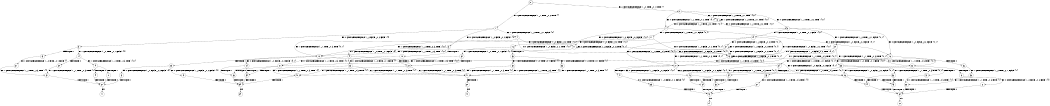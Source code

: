 digraph BCG {
size = "7, 10.5";
center = TRUE;
node [shape = circle];
0 [peripheries = 2];
0 -> 1 [label = "EX !0 !ATOMIC_EXCH_BRANCH (1, +1, TRUE, +0, 2, TRUE) !{}"];
0 -> 2 [label = "EX !1 !ATOMIC_EXCH_BRANCH (1, +0, TRUE, +0, 1, TRUE) !{}"];
1 -> 3 [label = "EX !0 !ATOMIC_EXCH_BRANCH (1, +0, FALSE, +0, 2, FALSE) !{0}"];
1 -> 4 [label = "EX !1 !ATOMIC_EXCH_BRANCH (1, +0, TRUE, +0, 1, FALSE) !{0}"];
1 -> 5 [label = "EX !0 !ATOMIC_EXCH_BRANCH (1, +0, FALSE, +0, 2, FALSE) !{0}"];
2 -> 6 [label = "EX !1 !ATOMIC_EXCH_BRANCH (1, +0, TRUE, +0, 1, TRUE) !{0, 1}"];
2 -> 7 [label = "EX !0 !ATOMIC_EXCH_BRANCH (1, +1, TRUE, +0, 2, TRUE) !{0, 1}"];
2 -> 8 [label = "EX !0 !ATOMIC_EXCH_BRANCH (1, +1, TRUE, +0, 2, TRUE) !{0, 1}"];
3 -> 9 [label = "EX !1 !ATOMIC_EXCH_BRANCH (1, +0, TRUE, +0, 1, FALSE) !{0}"];
3 -> 10 [label = "TERMINATE !0"];
4 -> 11 [label = "EX !0 !ATOMIC_EXCH_BRANCH (1, +0, FALSE, +0, 2, TRUE) !{0, 1}"];
4 -> 12 [label = "EX !1 !ATOMIC_EXCH_BRANCH (1, +1, TRUE, +0, 3, TRUE) !{0, 1}"];
4 -> 13 [label = "EX !0 !ATOMIC_EXCH_BRANCH (1, +0, FALSE, +0, 2, TRUE) !{0, 1}"];
5 -> 14 [label = "EX !1 !ATOMIC_EXCH_BRANCH (1, +0, TRUE, +0, 1, FALSE) !{0}"];
5 -> 15 [label = "TERMINATE !0"];
6 -> 6 [label = "EX !1 !ATOMIC_EXCH_BRANCH (1, +0, TRUE, +0, 1, TRUE) !{0, 1}"];
6 -> 7 [label = "EX !0 !ATOMIC_EXCH_BRANCH (1, +1, TRUE, +0, 2, TRUE) !{0, 1}"];
6 -> 8 [label = "EX !0 !ATOMIC_EXCH_BRANCH (1, +1, TRUE, +0, 2, TRUE) !{0, 1}"];
7 -> 16 [label = "EX !0 !ATOMIC_EXCH_BRANCH (1, +0, FALSE, +0, 2, FALSE) !{0, 1}"];
7 -> 17 [label = "EX !1 !ATOMIC_EXCH_BRANCH (1, +0, TRUE, +0, 1, FALSE) !{0, 1}"];
7 -> 18 [label = "EX !0 !ATOMIC_EXCH_BRANCH (1, +0, FALSE, +0, 2, FALSE) !{0, 1}"];
8 -> 19 [label = "EX !1 !ATOMIC_EXCH_BRANCH (1, +0, TRUE, +0, 1, FALSE) !{0, 1}"];
8 -> 18 [label = "EX !0 !ATOMIC_EXCH_BRANCH (1, +0, FALSE, +0, 2, FALSE) !{0, 1}"];
8 -> 20 [label = "EX !1 !ATOMIC_EXCH_BRANCH (1, +0, TRUE, +0, 1, FALSE) !{0, 1}"];
9 -> 21 [label = "EX !1 !ATOMIC_EXCH_BRANCH (1, +1, TRUE, +0, 3, TRUE) !{0, 1}"];
9 -> 22 [label = "TERMINATE !0"];
10 -> 23 [label = "EX !1 !ATOMIC_EXCH_BRANCH (1, +0, TRUE, +0, 1, FALSE) !{}"];
11 -> 11 [label = "EX !0 !ATOMIC_EXCH_BRANCH (1, +0, FALSE, +0, 2, TRUE) !{0, 1}"];
11 -> 12 [label = "EX !1 !ATOMIC_EXCH_BRANCH (1, +1, TRUE, +0, 3, TRUE) !{0, 1}"];
11 -> 13 [label = "EX !0 !ATOMIC_EXCH_BRANCH (1, +0, FALSE, +0, 2, TRUE) !{0, 1}"];
12 -> 24 [label = "EX !0 !ATOMIC_EXCH_BRANCH (1, +0, FALSE, +0, 2, FALSE) !{0, 1}"];
12 -> 25 [label = "TERMINATE !1"];
12 -> 26 [label = "EX !0 !ATOMIC_EXCH_BRANCH (1, +0, FALSE, +0, 2, FALSE) !{0, 1}"];
13 -> 27 [label = "EX !1 !ATOMIC_EXCH_BRANCH (1, +1, TRUE, +0, 3, TRUE) !{0, 1}"];
13 -> 13 [label = "EX !0 !ATOMIC_EXCH_BRANCH (1, +0, FALSE, +0, 2, TRUE) !{0, 1}"];
13 -> 28 [label = "EX !1 !ATOMIC_EXCH_BRANCH (1, +1, TRUE, +0, 3, TRUE) !{0, 1}"];
14 -> 29 [label = "EX !1 !ATOMIC_EXCH_BRANCH (1, +1, TRUE, +0, 3, TRUE) !{0, 1}"];
14 -> 30 [label = "TERMINATE !0"];
15 -> 31 [label = "EX !1 !ATOMIC_EXCH_BRANCH (1, +0, TRUE, +0, 1, FALSE) !{}"];
16 -> 32 [label = "EX !1 !ATOMIC_EXCH_BRANCH (1, +0, TRUE, +0, 1, FALSE) !{0, 1}"];
16 -> 33 [label = "TERMINATE !0"];
17 -> 11 [label = "EX !0 !ATOMIC_EXCH_BRANCH (1, +0, FALSE, +0, 2, TRUE) !{0, 1}"];
17 -> 12 [label = "EX !1 !ATOMIC_EXCH_BRANCH (1, +1, TRUE, +0, 3, TRUE) !{0, 1}"];
17 -> 13 [label = "EX !0 !ATOMIC_EXCH_BRANCH (1, +0, FALSE, +0, 2, TRUE) !{0, 1}"];
18 -> 34 [label = "EX !1 !ATOMIC_EXCH_BRANCH (1, +0, TRUE, +0, 1, FALSE) !{0, 1}"];
18 -> 35 [label = "EX !1 !ATOMIC_EXCH_BRANCH (1, +0, TRUE, +0, 1, FALSE) !{0, 1}"];
18 -> 36 [label = "TERMINATE !0"];
19 -> 37 [label = "EX !0 !ATOMIC_EXCH_BRANCH (1, +0, FALSE, +0, 2, TRUE) !{0, 1}"];
19 -> 27 [label = "EX !1 !ATOMIC_EXCH_BRANCH (1, +1, TRUE, +0, 3, TRUE) !{0, 1}"];
19 -> 13 [label = "EX !0 !ATOMIC_EXCH_BRANCH (1, +0, FALSE, +0, 2, TRUE) !{0, 1}"];
20 -> 27 [label = "EX !1 !ATOMIC_EXCH_BRANCH (1, +1, TRUE, +0, 3, TRUE) !{0, 1}"];
20 -> 13 [label = "EX !0 !ATOMIC_EXCH_BRANCH (1, +0, FALSE, +0, 2, TRUE) !{0, 1}"];
20 -> 28 [label = "EX !1 !ATOMIC_EXCH_BRANCH (1, +1, TRUE, +0, 3, TRUE) !{0, 1}"];
21 -> 38 [label = "TERMINATE !0"];
21 -> 39 [label = "TERMINATE !1"];
22 -> 40 [label = "EX !1 !ATOMIC_EXCH_BRANCH (1, +1, TRUE, +0, 3, TRUE) !{1}"];
22 -> 41 [label = "EX !1 !ATOMIC_EXCH_BRANCH (1, +1, TRUE, +0, 3, TRUE) !{1}"];
23 -> 40 [label = "EX !1 !ATOMIC_EXCH_BRANCH (1, +1, TRUE, +0, 3, TRUE) !{1}"];
23 -> 41 [label = "EX !1 !ATOMIC_EXCH_BRANCH (1, +1, TRUE, +0, 3, TRUE) !{1}"];
24 -> 38 [label = "TERMINATE !0"];
24 -> 39 [label = "TERMINATE !1"];
25 -> 42 [label = "EX !0 !ATOMIC_EXCH_BRANCH (1, +0, FALSE, +0, 2, FALSE) !{0}"];
25 -> 43 [label = "EX !0 !ATOMIC_EXCH_BRANCH (1, +0, FALSE, +0, 2, FALSE) !{0}"];
26 -> 44 [label = "TERMINATE !0"];
26 -> 45 [label = "TERMINATE !1"];
27 -> 46 [label = "EX !0 !ATOMIC_EXCH_BRANCH (1, +0, FALSE, +0, 2, FALSE) !{0, 1}"];
27 -> 47 [label = "TERMINATE !1"];
27 -> 26 [label = "EX !0 !ATOMIC_EXCH_BRANCH (1, +0, FALSE, +0, 2, FALSE) !{0, 1}"];
28 -> 26 [label = "EX !0 !ATOMIC_EXCH_BRANCH (1, +0, FALSE, +0, 2, FALSE) !{0, 1}"];
28 -> 48 [label = "TERMINATE !1"];
29 -> 49 [label = "TERMINATE !0"];
29 -> 50 [label = "TERMINATE !1"];
30 -> 51 [label = "EX !1 !ATOMIC_EXCH_BRANCH (1, +1, TRUE, +0, 3, TRUE) !{1}"];
31 -> 51 [label = "EX !1 !ATOMIC_EXCH_BRANCH (1, +1, TRUE, +0, 3, TRUE) !{1}"];
32 -> 21 [label = "EX !1 !ATOMIC_EXCH_BRANCH (1, +1, TRUE, +0, 3, TRUE) !{0, 1}"];
32 -> 22 [label = "TERMINATE !0"];
33 -> 52 [label = "EX !1 !ATOMIC_EXCH_BRANCH (1, +0, TRUE, +0, 1, FALSE) !{1}"];
33 -> 53 [label = "EX !1 !ATOMIC_EXCH_BRANCH (1, +0, TRUE, +0, 1, FALSE) !{1}"];
34 -> 54 [label = "EX !1 !ATOMIC_EXCH_BRANCH (1, +1, TRUE, +0, 3, TRUE) !{0, 1}"];
34 -> 55 [label = "TERMINATE !0"];
35 -> 54 [label = "EX !1 !ATOMIC_EXCH_BRANCH (1, +1, TRUE, +0, 3, TRUE) !{0, 1}"];
35 -> 56 [label = "EX !1 !ATOMIC_EXCH_BRANCH (1, +1, TRUE, +0, 3, TRUE) !{0, 1}"];
35 -> 57 [label = "TERMINATE !0"];
36 -> 58 [label = "EX !1 !ATOMIC_EXCH_BRANCH (1, +0, TRUE, +0, 1, FALSE) !{1}"];
37 -> 37 [label = "EX !0 !ATOMIC_EXCH_BRANCH (1, +0, FALSE, +0, 2, TRUE) !{0, 1}"];
37 -> 27 [label = "EX !1 !ATOMIC_EXCH_BRANCH (1, +1, TRUE, +0, 3, TRUE) !{0, 1}"];
37 -> 13 [label = "EX !0 !ATOMIC_EXCH_BRANCH (1, +0, FALSE, +0, 2, TRUE) !{0, 1}"];
38 -> 59 [label = "TERMINATE !1"];
39 -> 59 [label = "TERMINATE !0"];
40 -> 59 [label = "TERMINATE !1"];
41 -> 60 [label = "TERMINATE !1"];
42 -> 59 [label = "TERMINATE !0"];
43 -> 61 [label = "TERMINATE !0"];
44 -> 62 [label = "TERMINATE !1"];
45 -> 62 [label = "TERMINATE !0"];
46 -> 63 [label = "TERMINATE !0"];
46 -> 64 [label = "TERMINATE !1"];
47 -> 65 [label = "EX !0 !ATOMIC_EXCH_BRANCH (1, +0, FALSE, +0, 2, FALSE) !{0}"];
48 -> 66 [label = "EX !0 !ATOMIC_EXCH_BRANCH (1, +0, FALSE, +0, 2, FALSE) !{0}"];
49 -> 61 [label = "TERMINATE !1"];
50 -> 61 [label = "TERMINATE !0"];
51 -> 61 [label = "TERMINATE !1"];
52 -> 40 [label = "EX !1 !ATOMIC_EXCH_BRANCH (1, +1, TRUE, +0, 3, TRUE) !{1}"];
52 -> 41 [label = "EX !1 !ATOMIC_EXCH_BRANCH (1, +1, TRUE, +0, 3, TRUE) !{1}"];
53 -> 41 [label = "EX !1 !ATOMIC_EXCH_BRANCH (1, +1, TRUE, +0, 3, TRUE) !{1}"];
54 -> 63 [label = "TERMINATE !0"];
54 -> 64 [label = "TERMINATE !1"];
55 -> 67 [label = "EX !1 !ATOMIC_EXCH_BRANCH (1, +1, TRUE, +0, 3, TRUE) !{1}"];
56 -> 44 [label = "TERMINATE !0"];
56 -> 45 [label = "TERMINATE !1"];
57 -> 68 [label = "EX !1 !ATOMIC_EXCH_BRANCH (1, +1, TRUE, +0, 3, TRUE) !{1}"];
58 -> 68 [label = "EX !1 !ATOMIC_EXCH_BRANCH (1, +1, TRUE, +0, 3, TRUE) !{1}"];
59 -> 69 [label = "exit"];
60 -> 70 [label = "exit"];
61 -> 71 [label = "exit"];
62 -> 72 [label = "exit"];
63 -> 73 [label = "TERMINATE !1"];
64 -> 73 [label = "TERMINATE !0"];
65 -> 73 [label = "TERMINATE !0"];
66 -> 62 [label = "TERMINATE !0"];
67 -> 73 [label = "TERMINATE !1"];
68 -> 62 [label = "TERMINATE !1"];
73 -> 74 [label = "exit"];
}
